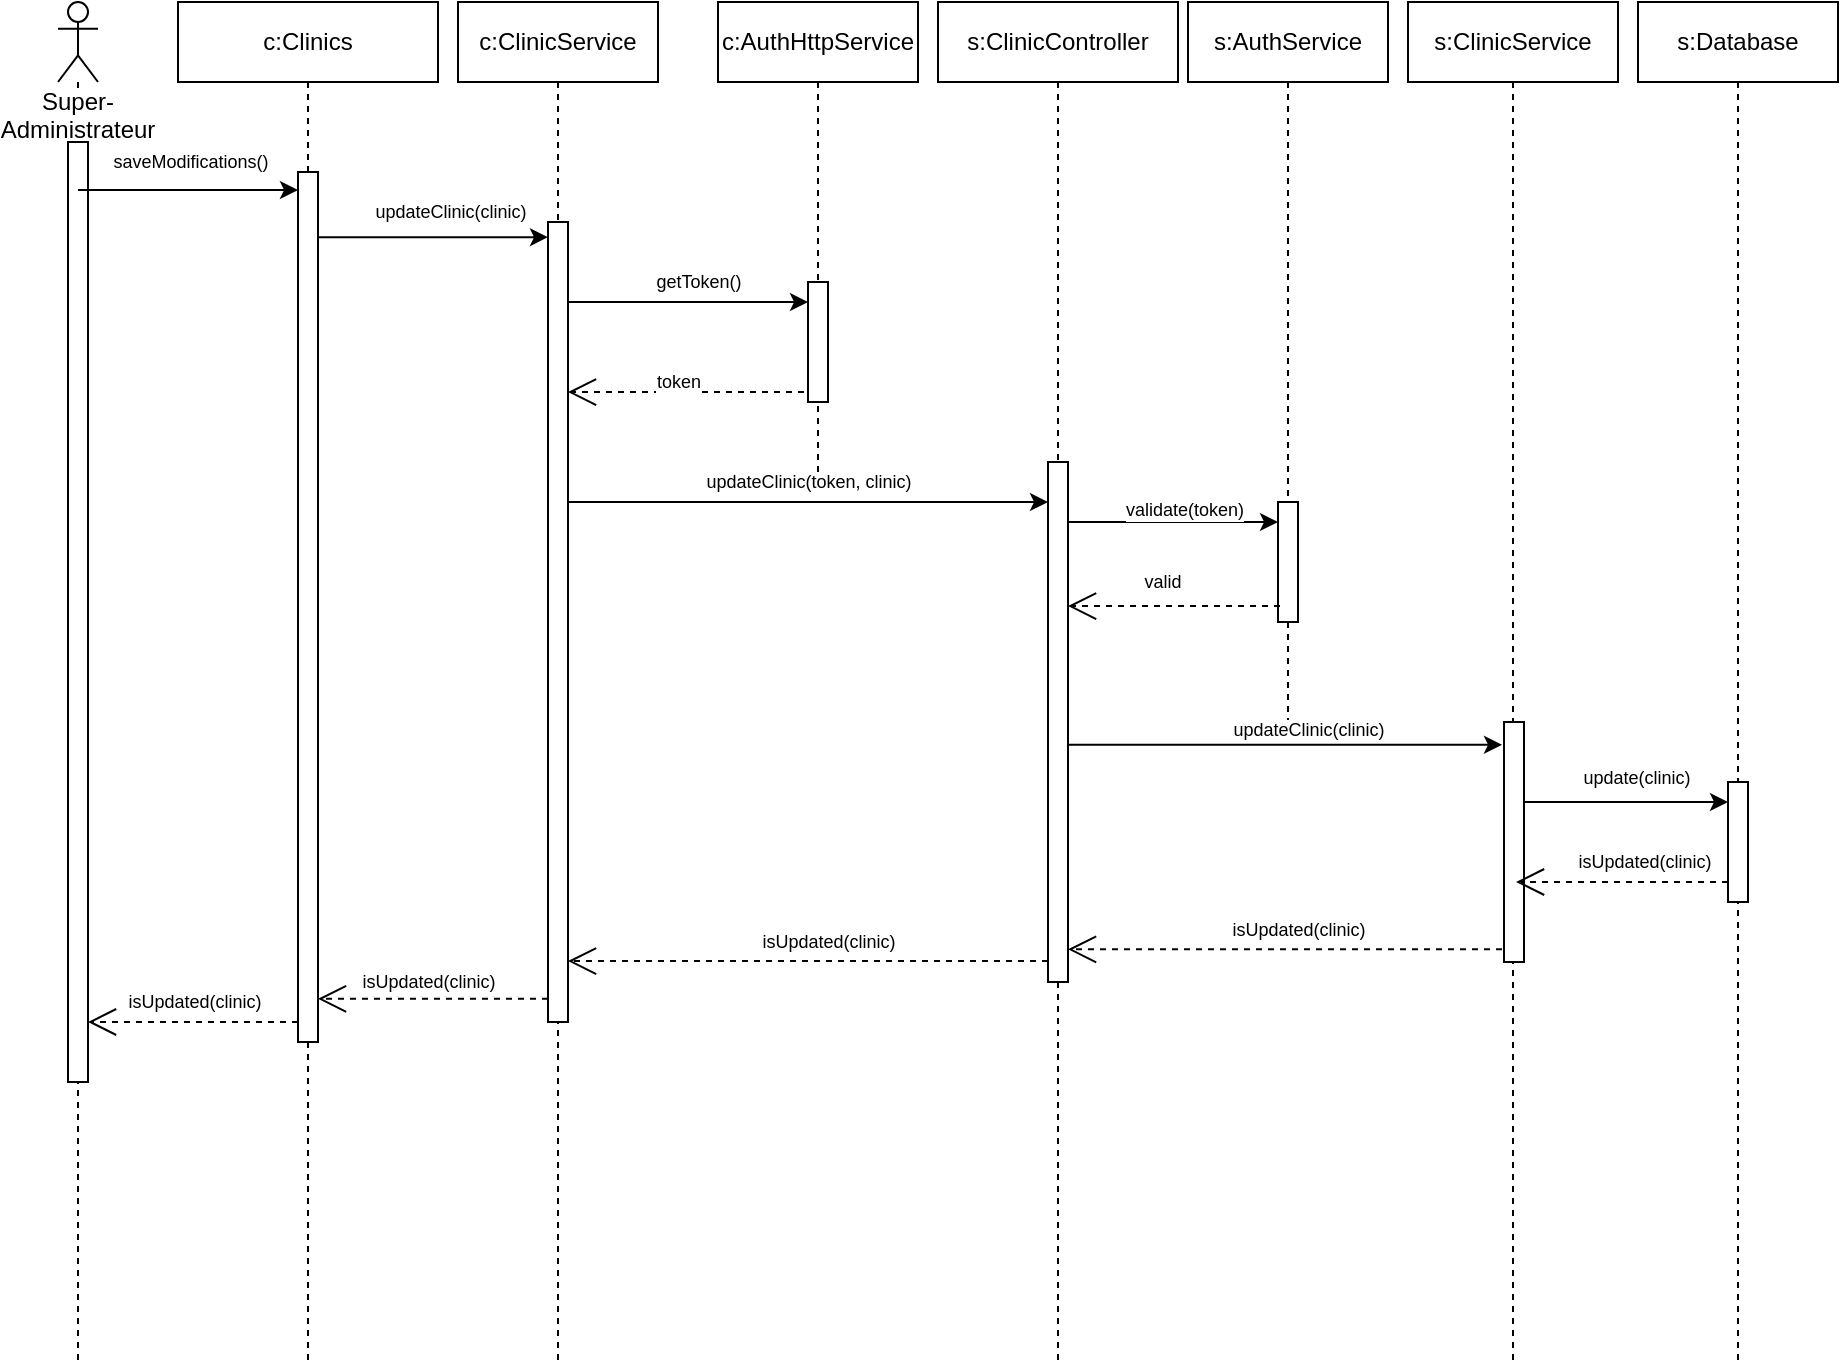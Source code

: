 <mxfile version="12.0.2" type="device" pages="1"><diagram id="7851hUeBWX8bwC7OLSSr" name="Page-1"><mxGraphModel dx="1422" dy="762" grid="1" gridSize="10" guides="1" tooltips="1" connect="1" arrows="1" fold="1" page="1" pageScale="1" pageWidth="850" pageHeight="1100" math="0" shadow="0"><root><mxCell id="0"/><mxCell id="1" parent="0"/><mxCell id="rfvmTfC4VgsJ-X1OmpSs-1" value="Super-Administrateur" style="shape=umlLifeline;participant=umlActor;perimeter=lifelinePerimeter;whiteSpace=wrap;html=1;container=1;collapsible=0;recursiveResize=0;verticalAlign=top;spacingTop=36;labelBackgroundColor=#ffffff;outlineConnect=0;" vertex="1" parent="1"><mxGeometry x="50" y="50" width="20" height="680" as="geometry"/></mxCell><mxCell id="rfvmTfC4VgsJ-X1OmpSs-2" value="" style="html=1;points=[];perimeter=orthogonalPerimeter;" vertex="1" parent="rfvmTfC4VgsJ-X1OmpSs-1"><mxGeometry x="5" y="70" width="10" height="470" as="geometry"/></mxCell><mxCell id="rfvmTfC4VgsJ-X1OmpSs-3" value="c:Clinics" style="shape=umlLifeline;perimeter=lifelinePerimeter;whiteSpace=wrap;html=1;container=1;collapsible=0;recursiveResize=0;outlineConnect=0;" vertex="1" parent="1"><mxGeometry x="110" y="50" width="130" height="680" as="geometry"/></mxCell><mxCell id="rfvmTfC4VgsJ-X1OmpSs-4" value="" style="html=1;points=[];perimeter=orthogonalPerimeter;" vertex="1" parent="rfvmTfC4VgsJ-X1OmpSs-3"><mxGeometry x="60" y="85" width="10" height="435" as="geometry"/></mxCell><mxCell id="rfvmTfC4VgsJ-X1OmpSs-7" value="c:ClinicService" style="shape=umlLifeline;perimeter=lifelinePerimeter;whiteSpace=wrap;html=1;container=1;collapsible=0;recursiveResize=0;outlineConnect=0;" vertex="1" parent="1"><mxGeometry x="250" y="50" width="100" height="680" as="geometry"/></mxCell><mxCell id="rfvmTfC4VgsJ-X1OmpSs-8" value="" style="html=1;points=[];perimeter=orthogonalPerimeter;" vertex="1" parent="rfvmTfC4VgsJ-X1OmpSs-7"><mxGeometry x="45" y="110" width="10" height="400" as="geometry"/></mxCell><mxCell id="rfvmTfC4VgsJ-X1OmpSs-9" value="s:ClinicController" style="shape=umlLifeline;perimeter=lifelinePerimeter;whiteSpace=wrap;html=1;container=1;collapsible=0;recursiveResize=0;outlineConnect=0;" vertex="1" parent="1"><mxGeometry x="490" y="50" width="120" height="680" as="geometry"/></mxCell><mxCell id="rfvmTfC4VgsJ-X1OmpSs-10" value="" style="html=1;points=[];perimeter=orthogonalPerimeter;" vertex="1" parent="rfvmTfC4VgsJ-X1OmpSs-9"><mxGeometry x="55" y="230" width="10" height="260" as="geometry"/></mxCell><mxCell id="rfvmTfC4VgsJ-X1OmpSs-11" value="s:ClinicService" style="shape=umlLifeline;perimeter=lifelinePerimeter;whiteSpace=wrap;html=1;container=1;collapsible=0;recursiveResize=0;outlineConnect=0;" vertex="1" parent="1"><mxGeometry x="725" y="50" width="105" height="680" as="geometry"/></mxCell><mxCell id="rfvmTfC4VgsJ-X1OmpSs-12" value="" style="html=1;points=[];perimeter=orthogonalPerimeter;" vertex="1" parent="rfvmTfC4VgsJ-X1OmpSs-11"><mxGeometry x="48" y="360" width="10" height="120" as="geometry"/></mxCell><mxCell id="rfvmTfC4VgsJ-X1OmpSs-13" value="s:Database" style="shape=umlLifeline;perimeter=lifelinePerimeter;whiteSpace=wrap;html=1;container=1;collapsible=0;recursiveResize=0;outlineConnect=0;" vertex="1" parent="1"><mxGeometry x="840" y="50" width="100" height="680" as="geometry"/></mxCell><mxCell id="rfvmTfC4VgsJ-X1OmpSs-14" value="" style="html=1;points=[];perimeter=orthogonalPerimeter;" vertex="1" parent="rfvmTfC4VgsJ-X1OmpSs-13"><mxGeometry x="45" y="390" width="10" height="60" as="geometry"/></mxCell><mxCell id="rfvmTfC4VgsJ-X1OmpSs-15" value="c:AuthHttpService" style="shape=umlLifeline;perimeter=lifelinePerimeter;whiteSpace=wrap;html=1;container=1;collapsible=0;recursiveResize=0;outlineConnect=0;" vertex="1" parent="1"><mxGeometry x="380" y="50" width="100" height="240" as="geometry"/></mxCell><mxCell id="rfvmTfC4VgsJ-X1OmpSs-16" value="" style="html=1;points=[];perimeter=orthogonalPerimeter;" vertex="1" parent="rfvmTfC4VgsJ-X1OmpSs-15"><mxGeometry x="45" y="140" width="10" height="60" as="geometry"/></mxCell><mxCell id="rfvmTfC4VgsJ-X1OmpSs-17" value="s:AuthService" style="shape=umlLifeline;perimeter=lifelinePerimeter;whiteSpace=wrap;html=1;container=1;collapsible=0;recursiveResize=0;outlineConnect=0;" vertex="1" parent="1"><mxGeometry x="615" y="50" width="100" height="360" as="geometry"/></mxCell><mxCell id="rfvmTfC4VgsJ-X1OmpSs-18" value="" style="html=1;points=[];perimeter=orthogonalPerimeter;" vertex="1" parent="rfvmTfC4VgsJ-X1OmpSs-17"><mxGeometry x="45" y="250" width="10" height="60" as="geometry"/></mxCell><mxCell id="rfvmTfC4VgsJ-X1OmpSs-19" value="saveModifications()" style="endArrow=classic;html=1;fontSize=9;" edge="1" parent="1" source="rfvmTfC4VgsJ-X1OmpSs-1" target="rfvmTfC4VgsJ-X1OmpSs-4"><mxGeometry x="0.02" y="14" width="50" height="50" relative="1" as="geometry"><mxPoint x="60" y="180" as="sourcePoint"/><mxPoint x="110" y="130" as="targetPoint"/><Array as="points"><mxPoint x="120" y="144"/></Array><mxPoint as="offset"/></mxGeometry></mxCell><mxCell id="rfvmTfC4VgsJ-X1OmpSs-20" value="" style="endArrow=classic;html=1;entryX=0;entryY=0.019;entryDx=0;entryDy=0;entryPerimeter=0;" edge="1" parent="1" source="rfvmTfC4VgsJ-X1OmpSs-4" target="rfvmTfC4VgsJ-X1OmpSs-8"><mxGeometry width="50" height="50" relative="1" as="geometry"><mxPoint x="20" y="800" as="sourcePoint"/><mxPoint x="300" y="163" as="targetPoint"/></mxGeometry></mxCell><mxCell id="rfvmTfC4VgsJ-X1OmpSs-21" value="updateClinic(clinic)" style="text;html=1;resizable=0;points=[];align=center;verticalAlign=middle;labelBackgroundColor=#ffffff;fontSize=9;" vertex="1" connectable="0" parent="rfvmTfC4VgsJ-X1OmpSs-20"><mxGeometry x="0.262" y="3" relative="1" as="geometry"><mxPoint x="-7" y="-10" as="offset"/></mxGeometry></mxCell><mxCell id="rfvmTfC4VgsJ-X1OmpSs-24" value="getToken()" style="endArrow=classic;html=1;fontSize=9;" edge="1" parent="1" target="rfvmTfC4VgsJ-X1OmpSs-16"><mxGeometry x="0.083" y="10" width="50" height="50" relative="1" as="geometry"><mxPoint x="305" y="200" as="sourcePoint"/><mxPoint x="420" y="200" as="targetPoint"/><mxPoint as="offset"/></mxGeometry></mxCell><mxCell id="rfvmTfC4VgsJ-X1OmpSs-25" value="" style="endArrow=classic;html=1;" edge="1" parent="1" source="rfvmTfC4VgsJ-X1OmpSs-8" target="rfvmTfC4VgsJ-X1OmpSs-10"><mxGeometry width="50" height="50" relative="1" as="geometry"><mxPoint x="300" y="310.02" as="sourcePoint"/><mxPoint x="541" y="310.02" as="targetPoint"/><Array as="points"><mxPoint x="480" y="300"/></Array></mxGeometry></mxCell><mxCell id="rfvmTfC4VgsJ-X1OmpSs-26" value="updateClinic(token, clinic)" style="text;html=1;resizable=0;points=[];align=center;verticalAlign=middle;labelBackgroundColor=#ffffff;fontSize=9;" vertex="1" connectable="0" parent="rfvmTfC4VgsJ-X1OmpSs-25"><mxGeometry x="0.458" y="-54" relative="1" as="geometry"><mxPoint x="-55" y="-64" as="offset"/></mxGeometry></mxCell><mxCell id="rfvmTfC4VgsJ-X1OmpSs-27" value="validate(token)" style="endArrow=classic;html=1;fontSize=9;" edge="1" parent="1" source="rfvmTfC4VgsJ-X1OmpSs-10" target="rfvmTfC4VgsJ-X1OmpSs-18"><mxGeometry x="0.091" y="6" width="50" height="50" relative="1" as="geometry"><mxPoint x="-120" y="800" as="sourcePoint"/><mxPoint x="-70" y="750" as="targetPoint"/><mxPoint as="offset"/><Array as="points"><mxPoint x="640" y="310"/></Array></mxGeometry></mxCell><mxCell id="rfvmTfC4VgsJ-X1OmpSs-28" value="" style="endArrow=classic;html=1;entryX=-0.1;entryY=0.095;entryDx=0;entryDy=0;entryPerimeter=0;" edge="1" parent="1" source="rfvmTfC4VgsJ-X1OmpSs-10" target="rfvmTfC4VgsJ-X1OmpSs-12"><mxGeometry width="50" height="50" relative="1" as="geometry"><mxPoint x="-120" y="800" as="sourcePoint"/><mxPoint x="-70" y="750" as="targetPoint"/></mxGeometry></mxCell><mxCell id="rfvmTfC4VgsJ-X1OmpSs-29" value="updateClinic(clinic)" style="text;html=1;resizable=0;points=[];align=center;verticalAlign=middle;labelBackgroundColor=#ffffff;fontSize=9;" vertex="1" connectable="0" parent="rfvmTfC4VgsJ-X1OmpSs-28"><mxGeometry x="0.234" y="1" relative="1" as="geometry"><mxPoint x="-14" y="-7" as="offset"/></mxGeometry></mxCell><mxCell id="rfvmTfC4VgsJ-X1OmpSs-30" value="update(clinic)" style="endArrow=classic;html=1;fontSize=9;" edge="1" parent="1" source="rfvmTfC4VgsJ-X1OmpSs-12" target="rfvmTfC4VgsJ-X1OmpSs-14"><mxGeometry x="0.091" y="12" width="50" height="50" relative="1" as="geometry"><mxPoint x="-115" y="800" as="sourcePoint"/><mxPoint x="-65" y="750" as="targetPoint"/><mxPoint as="offset"/><Array as="points"><mxPoint x="860" y="450"/></Array></mxGeometry></mxCell><mxCell id="rfvmTfC4VgsJ-X1OmpSs-31" value="token" style="endArrow=open;endSize=12;dashed=1;html=1;exitX=-0.2;exitY=0.917;exitDx=0;exitDy=0;exitPerimeter=0;fontSize=9;" edge="1" parent="1" source="rfvmTfC4VgsJ-X1OmpSs-16" target="rfvmTfC4VgsJ-X1OmpSs-8"><mxGeometry x="0.068" y="-5" width="160" relative="1" as="geometry"><mxPoint x="-120" y="750" as="sourcePoint"/><mxPoint x="40" y="750" as="targetPoint"/><mxPoint as="offset"/></mxGeometry></mxCell><mxCell id="rfvmTfC4VgsJ-X1OmpSs-32" value="valid" style="endArrow=open;endSize=12;dashed=1;html=1;exitX=0.1;exitY=0.867;exitDx=0;exitDy=0;exitPerimeter=0;fontSize=9;" edge="1" parent="1" source="rfvmTfC4VgsJ-X1OmpSs-18" target="rfvmTfC4VgsJ-X1OmpSs-10"><mxGeometry x="0.109" y="-12" width="160" relative="1" as="geometry"><mxPoint x="640" y="380" as="sourcePoint"/><mxPoint x="520" y="350.02" as="targetPoint"/><mxPoint as="offset"/></mxGeometry></mxCell><mxCell id="rfvmTfC4VgsJ-X1OmpSs-33" value="" style="endArrow=open;endSize=12;dashed=1;html=1;" edge="1" parent="1" source="rfvmTfC4VgsJ-X1OmpSs-14"><mxGeometry width="160" relative="1" as="geometry"><mxPoint x="880" y="490.02" as="sourcePoint"/><mxPoint x="779" y="490" as="targetPoint"/></mxGeometry></mxCell><mxCell id="rfvmTfC4VgsJ-X1OmpSs-34" value="isUpdated(clinic)" style="text;html=1;resizable=0;points=[];align=center;verticalAlign=middle;labelBackgroundColor=#ffffff;fontSize=9;" vertex="1" connectable="0" parent="rfvmTfC4VgsJ-X1OmpSs-33"><mxGeometry x="-0.247" relative="1" as="geometry"><mxPoint x="-2" y="-10" as="offset"/></mxGeometry></mxCell><mxCell id="rfvmTfC4VgsJ-X1OmpSs-35" value="" style="endArrow=open;endSize=12;dashed=1;html=1;exitX=-0.1;exitY=0.947;exitDx=0;exitDy=0;exitPerimeter=0;" edge="1" parent="1" source="rfvmTfC4VgsJ-X1OmpSs-12" target="rfvmTfC4VgsJ-X1OmpSs-10"><mxGeometry width="160" relative="1" as="geometry"><mxPoint x="766" y="570" as="sourcePoint"/><mxPoint x="665" y="589.5" as="targetPoint"/></mxGeometry></mxCell><mxCell id="rfvmTfC4VgsJ-X1OmpSs-36" value="isUpdated(clinic)" style="text;html=1;resizable=0;points=[];align=center;verticalAlign=middle;labelBackgroundColor=#ffffff;fontSize=9;" vertex="1" connectable="0" parent="rfvmTfC4VgsJ-X1OmpSs-35"><mxGeometry x="-0.292" y="-2" relative="1" as="geometry"><mxPoint x="-25" y="-8" as="offset"/></mxGeometry></mxCell><mxCell id="rfvmTfC4VgsJ-X1OmpSs-37" value="" style="endArrow=open;endSize=12;dashed=1;html=1;exitX=0.1;exitY=0.867;exitDx=0;exitDy=0;exitPerimeter=0;" edge="1" parent="1"><mxGeometry width="160" relative="1" as="geometry"><mxPoint x="545" y="529.52" as="sourcePoint"/><mxPoint x="305" y="529.52" as="targetPoint"/></mxGeometry></mxCell><mxCell id="rfvmTfC4VgsJ-X1OmpSs-38" value="isUpdated(clinic)" style="text;html=1;resizable=0;points=[];align=center;verticalAlign=middle;labelBackgroundColor=#ffffff;fontSize=9;" vertex="1" connectable="0" parent="rfvmTfC4VgsJ-X1OmpSs-37"><mxGeometry x="-0.408" y="2" relative="1" as="geometry"><mxPoint x="-39" y="-12" as="offset"/></mxGeometry></mxCell><mxCell id="rfvmTfC4VgsJ-X1OmpSs-41" value="" style="endArrow=open;endSize=12;dashed=1;html=1;exitX=0;exitY=0.971;exitDx=0;exitDy=0;exitPerimeter=0;" edge="1" parent="1" source="rfvmTfC4VgsJ-X1OmpSs-8" target="rfvmTfC4VgsJ-X1OmpSs-4"><mxGeometry width="160" relative="1" as="geometry"><mxPoint x="301" y="659.08" as="sourcePoint"/><mxPoint x="315" y="636.08" as="targetPoint"/></mxGeometry></mxCell><mxCell id="rfvmTfC4VgsJ-X1OmpSs-42" value="isUpdated(clinic)" style="text;html=1;resizable=0;points=[];align=center;verticalAlign=middle;labelBackgroundColor=#ffffff;fontSize=9;" vertex="1" connectable="0" parent="rfvmTfC4VgsJ-X1OmpSs-41"><mxGeometry x="-0.252" y="2" relative="1" as="geometry"><mxPoint x="-17" y="-11" as="offset"/></mxGeometry></mxCell><mxCell id="rfvmTfC4VgsJ-X1OmpSs-43" value="" style="endArrow=open;endSize=12;dashed=1;html=1;" edge="1" parent="1" source="rfvmTfC4VgsJ-X1OmpSs-4" target="rfvmTfC4VgsJ-X1OmpSs-2"><mxGeometry width="160" relative="1" as="geometry"><mxPoint x="306" y="669.08" as="sourcePoint"/><mxPoint x="120" y="650" as="targetPoint"/><Array as="points"><mxPoint x="150" y="560"/></Array></mxGeometry></mxCell><mxCell id="rfvmTfC4VgsJ-X1OmpSs-44" value="isUpdated(clinic)" style="text;html=1;resizable=0;points=[];align=center;verticalAlign=middle;labelBackgroundColor=#ffffff;fontSize=9;" vertex="1" connectable="0" parent="rfvmTfC4VgsJ-X1OmpSs-43"><mxGeometry x="-0.089" y="-3" relative="1" as="geometry"><mxPoint x="-4" y="-7" as="offset"/></mxGeometry></mxCell></root></mxGraphModel></diagram></mxfile>